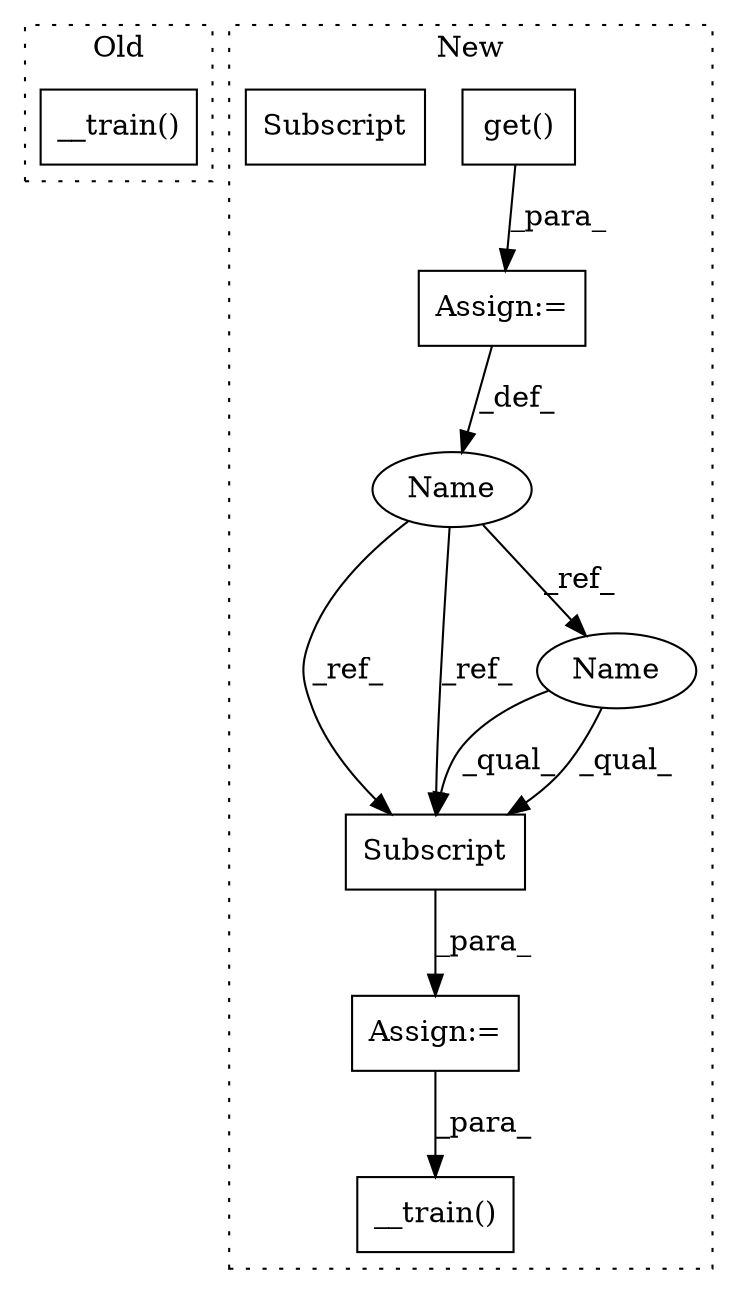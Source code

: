 digraph G {
subgraph cluster0 {
1 [label="__train()" a="75" s="3997" l="14" shape="box"];
label = "Old";
style="dotted";
}
subgraph cluster1 {
2 [label="__train()" a="75" s="4703,4765" l="13,1" shape="box"];
3 [label="get()" a="75" s="4016,4068" l="15,1" shape="box"];
4 [label="Assign:=" a="68" s="4150" l="3" shape="box"];
5 [label="Name" a="87" s="3998" l="15" shape="ellipse"];
6 [label="Subscript" a="63" s="4153,0" l="36,0" shape="box"];
7 [label="Assign:=" a="68" s="4013" l="3" shape="box"];
8 [label="Subscript" a="63" s="4153,0" l="36,0" shape="box"];
9 [label="Name" a="87" s="4153" l="15" shape="ellipse"];
label = "New";
style="dotted";
}
3 -> 7 [label="_para_"];
4 -> 2 [label="_para_"];
5 -> 9 [label="_ref_"];
5 -> 8 [label="_ref_"];
5 -> 8 [label="_ref_"];
7 -> 5 [label="_def_"];
8 -> 4 [label="_para_"];
9 -> 8 [label="_qual_"];
9 -> 8 [label="_qual_"];
}